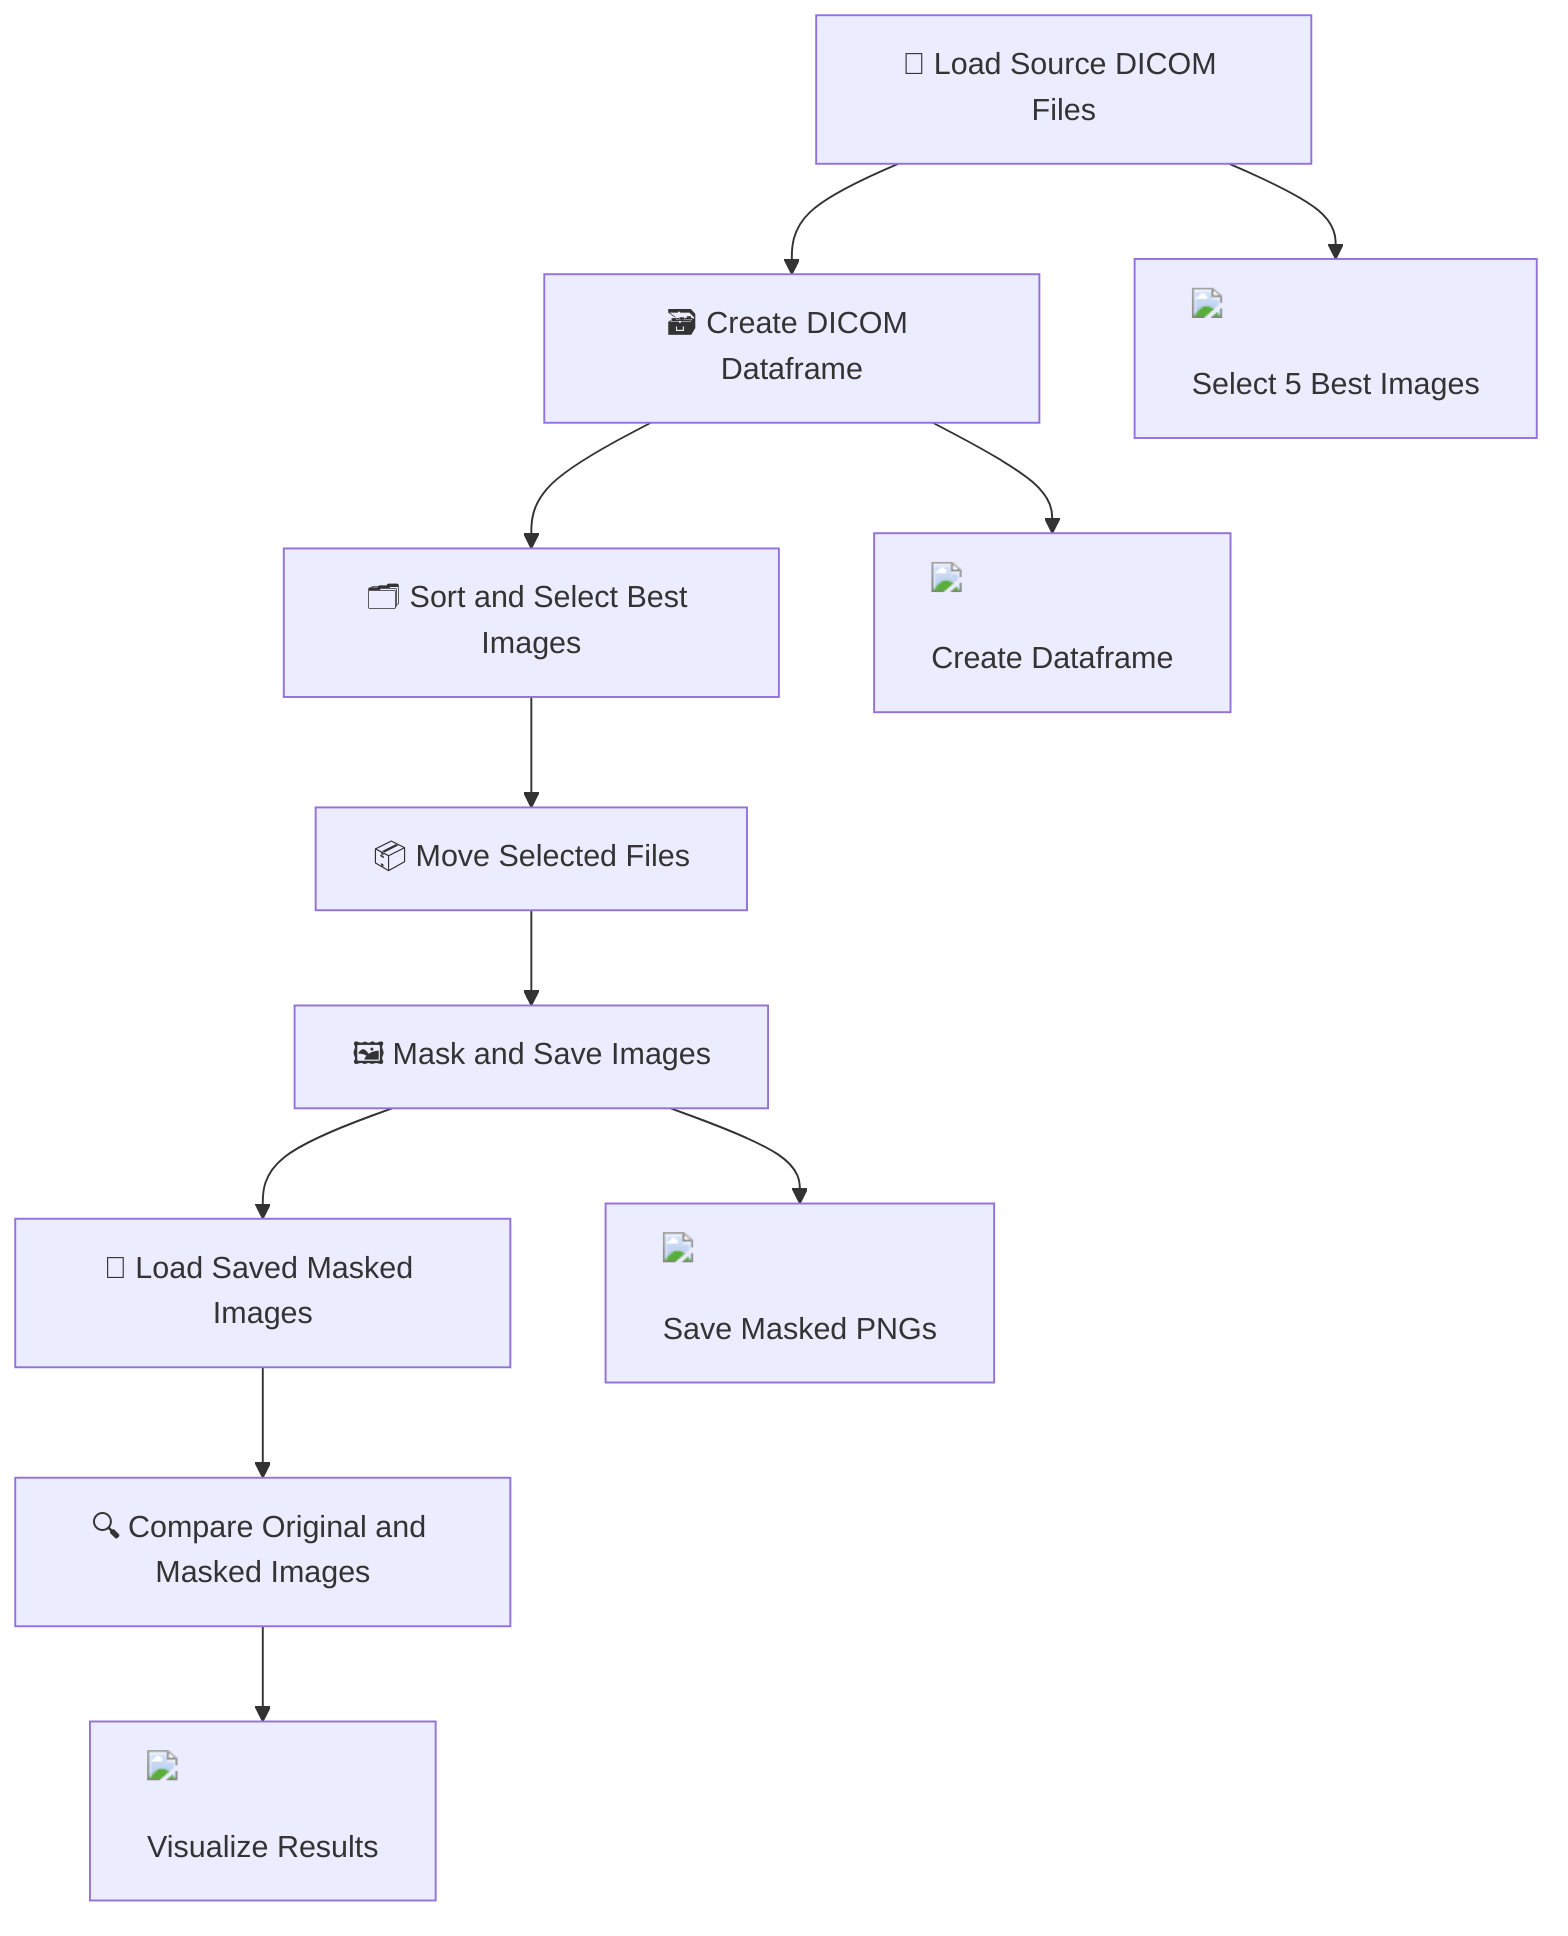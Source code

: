 flowchart TD
    A["📂 Load Source DICOM Files"] --> B["🗃️ Create DICOM Dataframe"]
    B --> C["🗂️ Sort and Select Best Images"]
    C --> D["📦 Move Selected Files"]
    D --> E["🖼️ Mask and Save Images"]
    E --> F["📂 Load Saved Masked Images"]
    F --> G["🔍 Compare Original and Masked Images"]
    
    A["📂 Load Source DICOM Files"] --> H["<img src='dummy_plots/barplot_template.svg'/> <br/> Select 5 Best Images"]
    B --> I["<img src='dummy_plots/boxplot_template.svg'/> <br/> Create Dataframe"]
    E --> J["<img src='dummy_plots/scatter_plot_template.svg'/> <br/> Save Masked PNGs"]
    G --> K["<img src='dummy_plots/hist_template.svg'/> <br/> Visualize Results"]